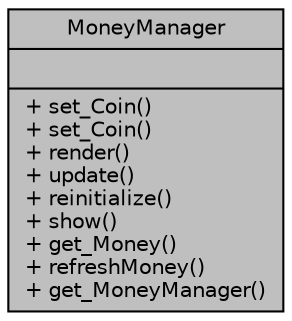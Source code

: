 digraph "MoneyManager"
{
 // INTERACTIVE_SVG=YES
  bgcolor="transparent";
  edge [fontname="Helvetica",fontsize="10",labelfontname="Helvetica",labelfontsize="10"];
  node [fontname="Helvetica",fontsize="10",shape=record];
  Node1 [label="{MoneyManager\n||+ set_Coin()\l+ set_Coin()\l+ render()\l+ update()\l+ reinitialize()\l+ show()\l+ get_Money()\l+ refreshMoney()\l+ get_MoneyManager()\l}",height=0.2,width=0.4,color="black", fillcolor="grey75", style="filled" fontcolor="black"];
}
